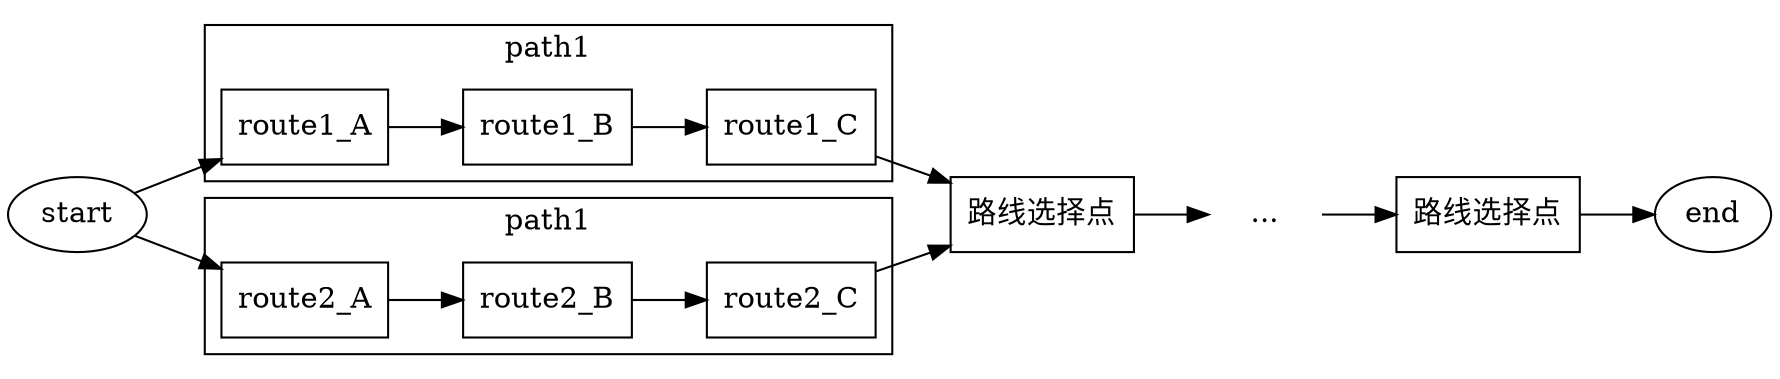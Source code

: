 digraph {
    rankdir=LR

    start[label="start"]

    subgraph cluster_route1{
        label="path1"

        route1_A[image="slow.png" shape="box"]
        route1_B[image="medium.png" shape="box"]
        route1_C[image="slow.png" shape="box"]

        route1_A -> route1_B
        route1_B -> route1_C
    }

    subgraph cluster_route2{
        label="path1"

        route2_A[image="medium.png" shape="box"]
        route2_B[image="fast.png" shape="box"]
        route2_C[image="medium.png" shape="box"]

        route2_A -> route2_B
        route2_B -> route2_C
    }

    pass1[label="路线选择点" fontname="simsun" shape="box"]
    pot[label="..." shape="none"]
    pass2[label="路线选择点" fontname="simsun" shape="box"]
    end[label="end"]

    start -> route1_A
    start -> route2_A
    route1_C -> pass1
    route2_C -> pass1
    pass1->pot
    pot->pass2
    pass2->end
}
